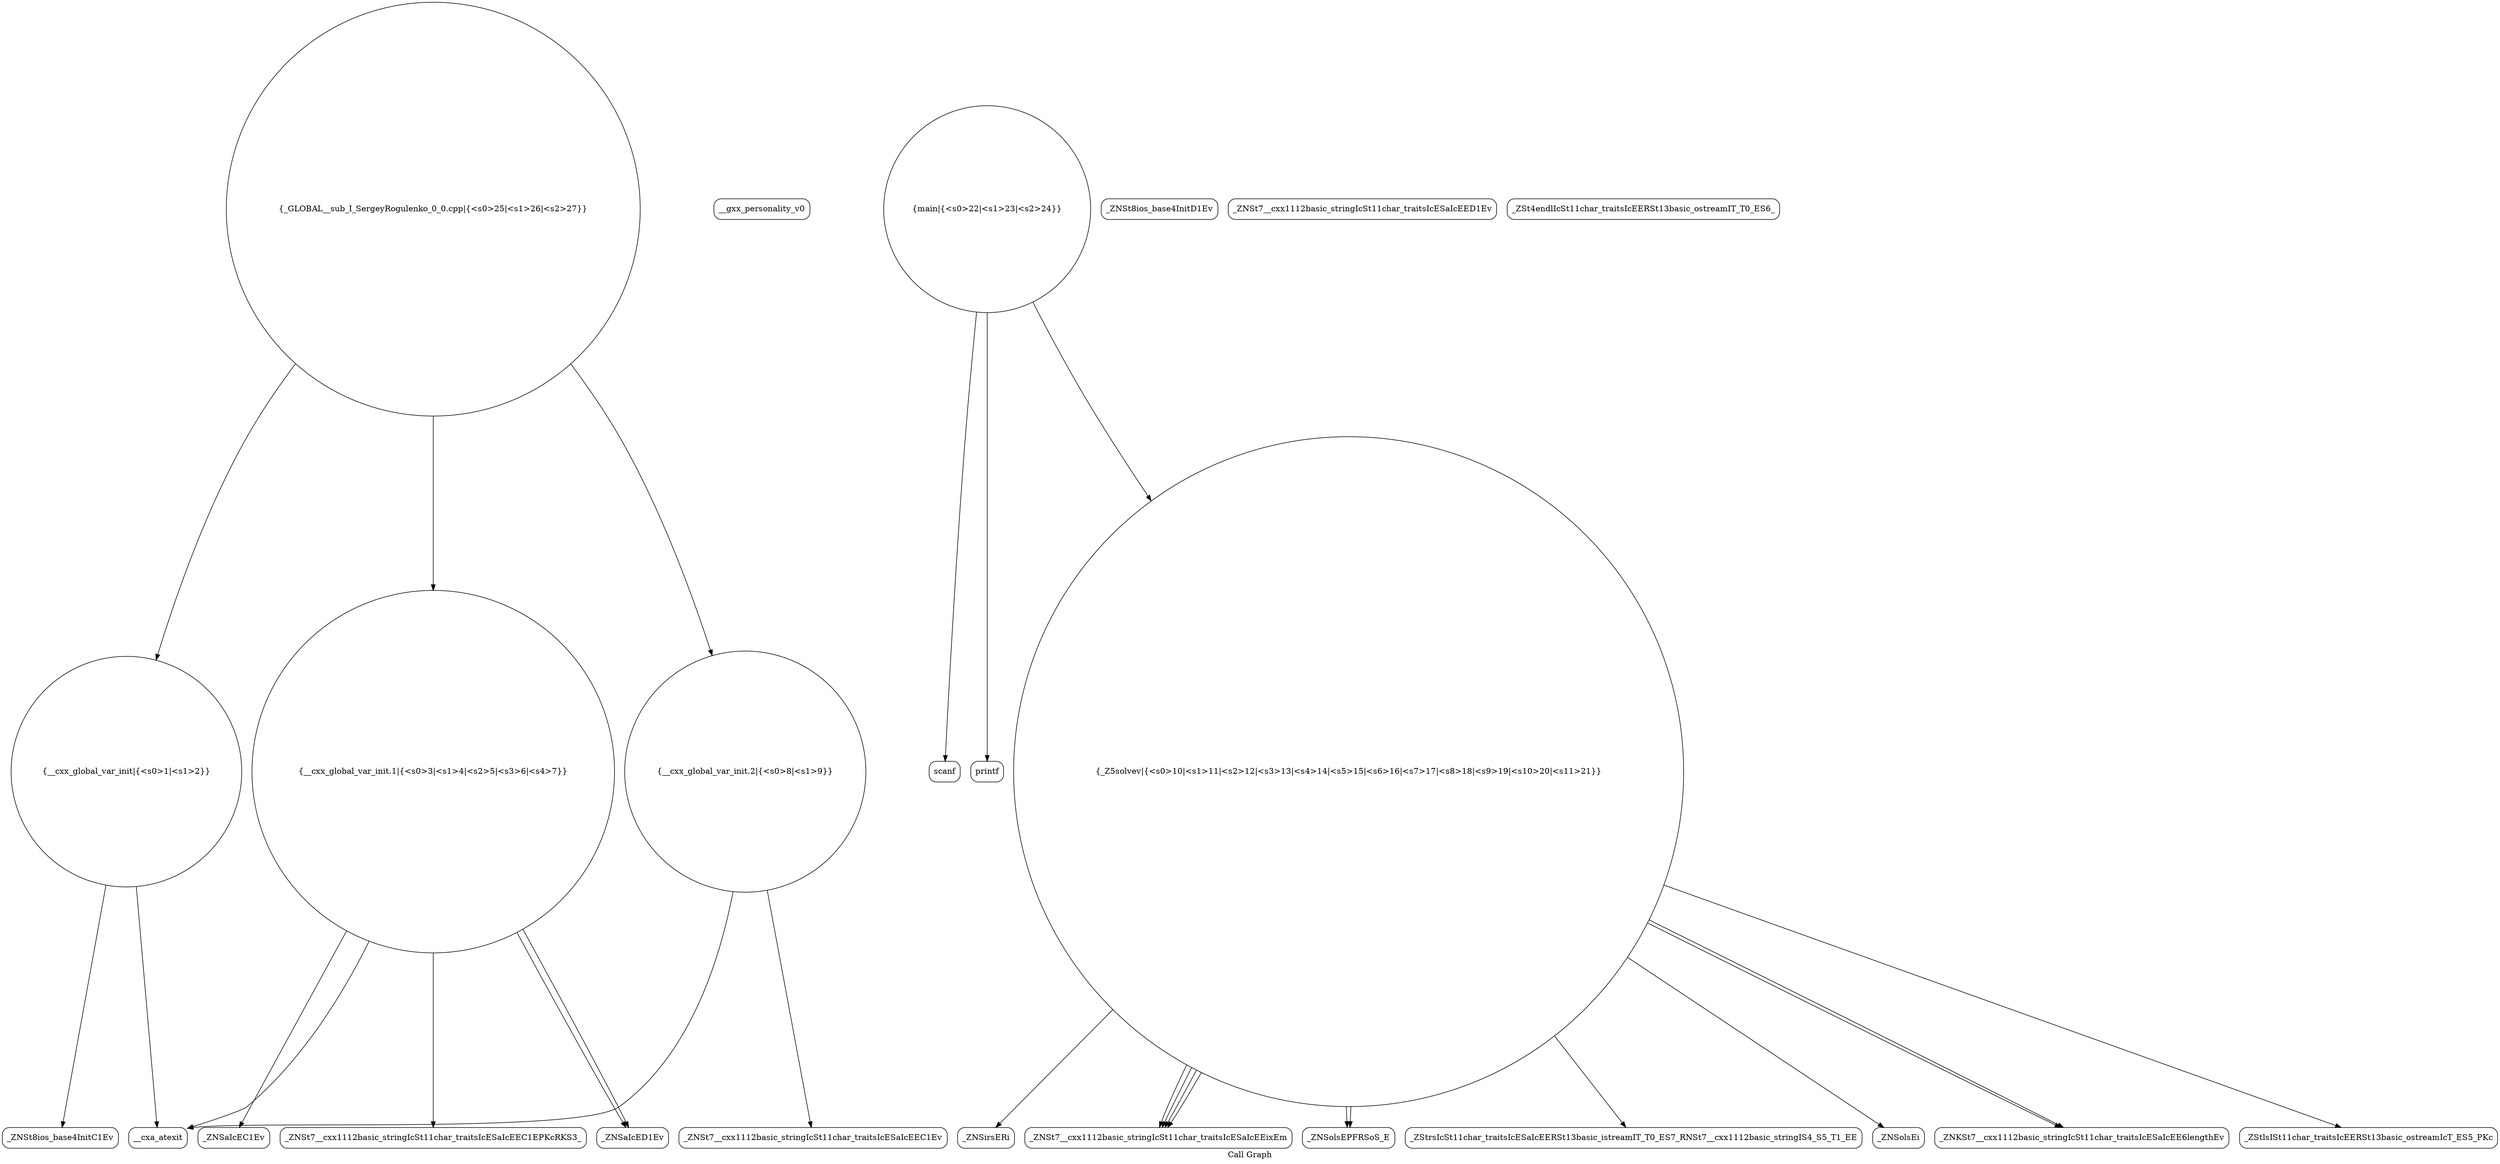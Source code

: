 digraph "Call Graph" {
	label="Call Graph";

	Node0x561aa7340f20 [shape=record,shape=circle,label="{__cxx_global_var_init|{<s0>1|<s1>2}}"];
	Node0x561aa7340f20:s0 -> Node0x561aa73413b0[color=black];
	Node0x561aa7340f20:s1 -> Node0x561aa73414b0[color=black];
	Node0x561aa73416b0 [shape=record,shape=Mrecord,label="{__gxx_personality_v0}"];
	Node0x561aa7341a30 [shape=record,shape=Mrecord,label="{_ZNSirsERi}"];
	Node0x561aa7341db0 [shape=record,shape=circle,label="{main|{<s0>22|<s1>23|<s2>24}}"];
	Node0x561aa7341db0:s0 -> Node0x561aa7341e30[color=black];
	Node0x561aa7341db0:s1 -> Node0x561aa7341eb0[color=black];
	Node0x561aa7341db0:s2 -> Node0x561aa7341930[color=black];
	Node0x561aa7341430 [shape=record,shape=Mrecord,label="{_ZNSt8ios_base4InitD1Ev}"];
	Node0x561aa73417b0 [shape=record,shape=Mrecord,label="{_ZNSt7__cxx1112basic_stringIcSt11char_traitsIcESaIcEED1Ev}"];
	Node0x561aa7341b30 [shape=record,shape=Mrecord,label="{_ZNSt7__cxx1112basic_stringIcSt11char_traitsIcESaIcEEixEm}"];
	Node0x561aa7341eb0 [shape=record,shape=Mrecord,label="{printf}"];
	Node0x561aa7341530 [shape=record,shape=circle,label="{__cxx_global_var_init.1|{<s0>3|<s1>4|<s2>5|<s3>6|<s4>7}}"];
	Node0x561aa7341530:s0 -> Node0x561aa73415b0[color=black];
	Node0x561aa7341530:s1 -> Node0x561aa7341630[color=black];
	Node0x561aa7341530:s2 -> Node0x561aa7341730[color=black];
	Node0x561aa7341530:s3 -> Node0x561aa73414b0[color=black];
	Node0x561aa7341530:s4 -> Node0x561aa7341730[color=black];
	Node0x561aa73418b0 [shape=record,shape=Mrecord,label="{_ZNSt7__cxx1112basic_stringIcSt11char_traitsIcESaIcEEC1Ev}"];
	Node0x561aa7341c30 [shape=record,shape=Mrecord,label="{_ZNSolsEPFRSoS_E}"];
	Node0x561aa7341630 [shape=record,shape=Mrecord,label="{_ZNSt7__cxx1112basic_stringIcSt11char_traitsIcESaIcEEC1EPKcRKS3_}"];
	Node0x561aa73419b0 [shape=record,shape=Mrecord,label="{_ZStrsIcSt11char_traitsIcESaIcEERSt13basic_istreamIT_T0_ES7_RNSt7__cxx1112basic_stringIS4_S5_T1_EE}"];
	Node0x561aa7341d30 [shape=record,shape=Mrecord,label="{_ZNSolsEi}"];
	Node0x561aa73413b0 [shape=record,shape=Mrecord,label="{_ZNSt8ios_base4InitC1Ev}"];
	Node0x561aa7341730 [shape=record,shape=Mrecord,label="{_ZNSaIcED1Ev}"];
	Node0x561aa7341ab0 [shape=record,shape=Mrecord,label="{_ZNKSt7__cxx1112basic_stringIcSt11char_traitsIcESaIcEE6lengthEv}"];
	Node0x561aa7341e30 [shape=record,shape=Mrecord,label="{scanf}"];
	Node0x561aa73414b0 [shape=record,shape=Mrecord,label="{__cxa_atexit}"];
	Node0x561aa7341830 [shape=record,shape=circle,label="{__cxx_global_var_init.2|{<s0>8|<s1>9}}"];
	Node0x561aa7341830:s0 -> Node0x561aa73418b0[color=black];
	Node0x561aa7341830:s1 -> Node0x561aa73414b0[color=black];
	Node0x561aa7341bb0 [shape=record,shape=Mrecord,label="{_ZStlsISt11char_traitsIcEERSt13basic_ostreamIcT_ES5_PKc}"];
	Node0x561aa7341f30 [shape=record,shape=circle,label="{_GLOBAL__sub_I_SergeyRogulenko_0_0.cpp|{<s0>25|<s1>26|<s2>27}}"];
	Node0x561aa7341f30:s0 -> Node0x561aa7340f20[color=black];
	Node0x561aa7341f30:s1 -> Node0x561aa7341530[color=black];
	Node0x561aa7341f30:s2 -> Node0x561aa7341830[color=black];
	Node0x561aa73415b0 [shape=record,shape=Mrecord,label="{_ZNSaIcEC1Ev}"];
	Node0x561aa7341930 [shape=record,shape=circle,label="{_Z5solvev|{<s0>10|<s1>11|<s2>12|<s3>13|<s4>14|<s5>15|<s6>16|<s7>17|<s8>18|<s9>19|<s10>20|<s11>21}}"];
	Node0x561aa7341930:s0 -> Node0x561aa73419b0[color=black];
	Node0x561aa7341930:s1 -> Node0x561aa7341a30[color=black];
	Node0x561aa7341930:s2 -> Node0x561aa7341ab0[color=black];
	Node0x561aa7341930:s3 -> Node0x561aa7341b30[color=black];
	Node0x561aa7341930:s4 -> Node0x561aa7341b30[color=black];
	Node0x561aa7341930:s5 -> Node0x561aa7341b30[color=black];
	Node0x561aa7341930:s6 -> Node0x561aa7341ab0[color=black];
	Node0x561aa7341930:s7 -> Node0x561aa7341b30[color=black];
	Node0x561aa7341930:s8 -> Node0x561aa7341bb0[color=black];
	Node0x561aa7341930:s9 -> Node0x561aa7341c30[color=black];
	Node0x561aa7341930:s10 -> Node0x561aa7341d30[color=black];
	Node0x561aa7341930:s11 -> Node0x561aa7341c30[color=black];
	Node0x561aa7341cb0 [shape=record,shape=Mrecord,label="{_ZSt4endlIcSt11char_traitsIcEERSt13basic_ostreamIT_T0_ES6_}"];
}
